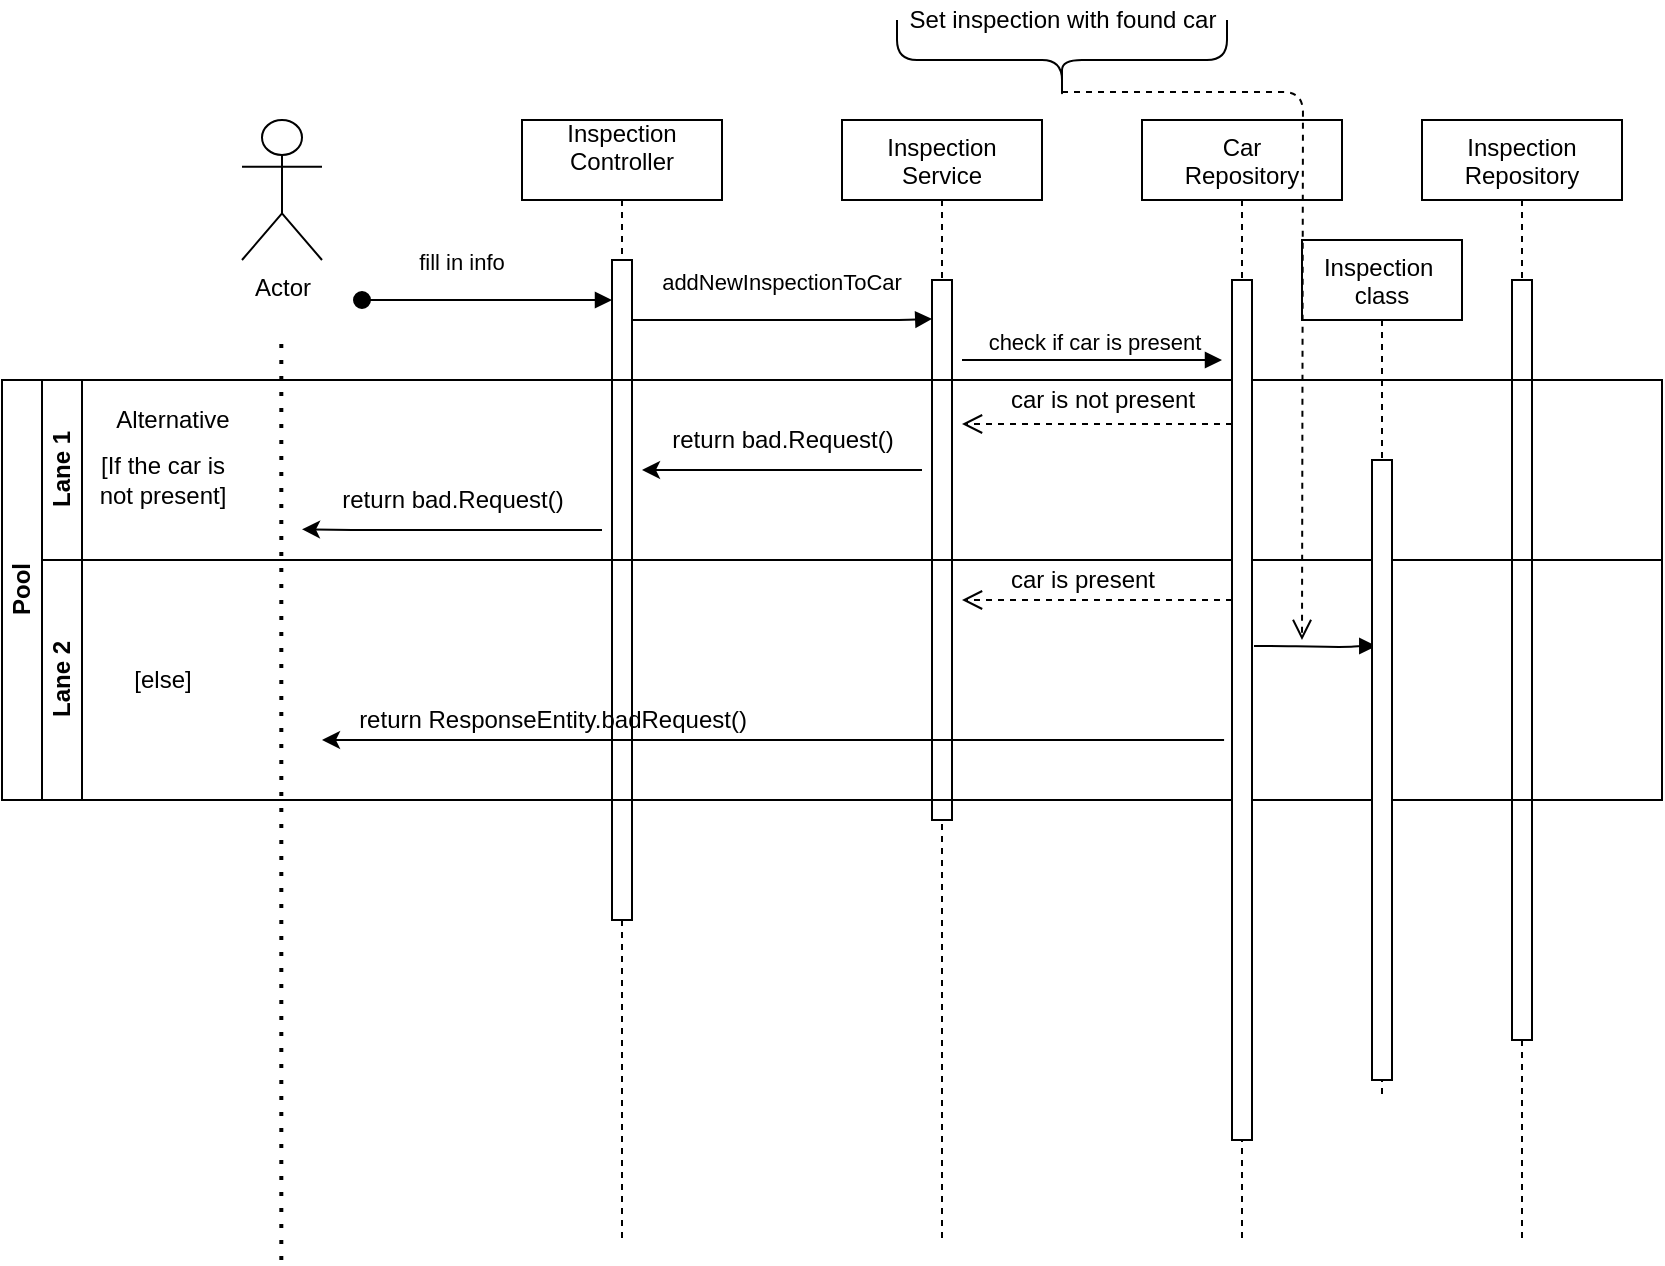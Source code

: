 <mxfile version="14.1.8" type="github">
  <diagram id="kgpKYQtTHZ0yAKxKKP6v" name="Page-1">
    <mxGraphModel dx="1149" dy="506" grid="1" gridSize="10" guides="1" tooltips="1" connect="1" arrows="1" fold="1" page="1" pageScale="1" pageWidth="850" pageHeight="1100" math="0" shadow="0">
      <root>
        <mxCell id="0" />
        <mxCell id="1" parent="0" />
        <mxCell id="3nuBFxr9cyL0pnOWT2aG-1" value="Inspection&#xa;Controller&#xa;" style="shape=umlLifeline;perimeter=lifelinePerimeter;container=1;collapsible=0;recursiveResize=0;rounded=0;shadow=0;strokeWidth=1;" parent="1" vertex="1">
          <mxGeometry x="270" y="80" width="100" height="560" as="geometry" />
        </mxCell>
        <mxCell id="3nuBFxr9cyL0pnOWT2aG-2" value="" style="points=[];perimeter=orthogonalPerimeter;rounded=0;shadow=0;strokeWidth=1;" parent="3nuBFxr9cyL0pnOWT2aG-1" vertex="1">
          <mxGeometry x="45" y="70" width="10" height="330" as="geometry" />
        </mxCell>
        <mxCell id="3nuBFxr9cyL0pnOWT2aG-3" value="fill in info" style="verticalAlign=bottom;startArrow=oval;endArrow=block;startSize=8;shadow=0;strokeWidth=1;" parent="3nuBFxr9cyL0pnOWT2aG-1" target="3nuBFxr9cyL0pnOWT2aG-2" edge="1">
          <mxGeometry x="-0.2" y="10" relative="1" as="geometry">
            <mxPoint x="-80" y="90" as="sourcePoint" />
            <mxPoint as="offset" />
            <Array as="points">
              <mxPoint y="90" />
            </Array>
          </mxGeometry>
        </mxCell>
        <mxCell id="3nuBFxr9cyL0pnOWT2aG-5" value="Inspection &#xa;Service" style="shape=umlLifeline;perimeter=lifelinePerimeter;container=1;collapsible=0;recursiveResize=0;rounded=0;shadow=0;strokeWidth=1;" parent="1" vertex="1">
          <mxGeometry x="430" y="80" width="100" height="560" as="geometry" />
        </mxCell>
        <mxCell id="3nuBFxr9cyL0pnOWT2aG-6" value="" style="points=[];perimeter=orthogonalPerimeter;rounded=0;shadow=0;strokeWidth=1;" parent="3nuBFxr9cyL0pnOWT2aG-5" vertex="1">
          <mxGeometry x="45" y="80" width="10" height="270" as="geometry" />
        </mxCell>
        <mxCell id="3nuBFxr9cyL0pnOWT2aG-8" value="addNewInspectionToCar" style="verticalAlign=bottom;endArrow=block;entryX=0.014;entryY=0.072;shadow=0;strokeWidth=1;entryDx=0;entryDy=0;entryPerimeter=0;" parent="1" source="3nuBFxr9cyL0pnOWT2aG-2" target="3nuBFxr9cyL0pnOWT2aG-6" edge="1">
          <mxGeometry x="-0.001" y="10" relative="1" as="geometry">
            <mxPoint x="275" y="160" as="sourcePoint" />
            <mxPoint as="offset" />
            <Array as="points">
              <mxPoint x="460" y="180" />
            </Array>
          </mxGeometry>
        </mxCell>
        <mxCell id="2JOJ4aaLV9Yn4x9uWiL0-1" value="Inspection &#xa;Repository" style="shape=umlLifeline;perimeter=lifelinePerimeter;container=1;collapsible=0;recursiveResize=0;rounded=0;shadow=0;strokeWidth=1;" parent="1" vertex="1">
          <mxGeometry x="720" y="80" width="100" height="560" as="geometry" />
        </mxCell>
        <mxCell id="2JOJ4aaLV9Yn4x9uWiL0-2" value="" style="points=[];perimeter=orthogonalPerimeter;rounded=0;shadow=0;strokeWidth=1;" parent="2JOJ4aaLV9Yn4x9uWiL0-1" vertex="1">
          <mxGeometry x="45" y="80" width="10" height="380" as="geometry" />
        </mxCell>
        <mxCell id="2JOJ4aaLV9Yn4x9uWiL0-5" value="Actor" style="shape=umlActor;verticalLabelPosition=bottom;verticalAlign=top;html=1;outlineConnect=0;" parent="1" vertex="1">
          <mxGeometry x="130" y="80" width="40" height="70" as="geometry" />
        </mxCell>
        <mxCell id="2JOJ4aaLV9Yn4x9uWiL0-7" value="check if car is present" style="verticalAlign=bottom;endArrow=block;shadow=0;strokeWidth=1;" parent="1" edge="1">
          <mxGeometry x="0.023" relative="1" as="geometry">
            <mxPoint x="490" y="200" as="sourcePoint" />
            <mxPoint x="620" y="200" as="targetPoint" />
            <mxPoint as="offset" />
          </mxGeometry>
        </mxCell>
        <mxCell id="2JOJ4aaLV9Yn4x9uWiL0-13" value="Pool" style="swimlane;html=1;childLayout=stackLayout;resizeParent=1;resizeParentMax=0;horizontal=0;startSize=20;horizontalStack=0;" parent="1" vertex="1">
          <mxGeometry x="10" y="210" width="830" height="210" as="geometry" />
        </mxCell>
        <mxCell id="2JOJ4aaLV9Yn4x9uWiL0-14" value="Lane 1" style="swimlane;html=1;startSize=20;horizontal=0;" parent="2JOJ4aaLV9Yn4x9uWiL0-13" vertex="1">
          <mxGeometry x="20" width="810" height="90" as="geometry" />
        </mxCell>
        <mxCell id="2JOJ4aaLV9Yn4x9uWiL0-8" value="" style="verticalAlign=bottom;endArrow=open;dashed=1;endSize=8;shadow=0;strokeWidth=1;" parent="2JOJ4aaLV9Yn4x9uWiL0-14" edge="1">
          <mxGeometry x="-0.001" y="-30" relative="1" as="geometry">
            <mxPoint x="460" y="22" as="targetPoint" />
            <mxPoint x="595" y="22" as="sourcePoint" />
            <mxPoint as="offset" />
            <Array as="points">
              <mxPoint x="570" y="22" />
              <mxPoint x="510" y="22" />
            </Array>
          </mxGeometry>
        </mxCell>
        <mxCell id="4lA5TDtg5gcMq6az2WFc-6" value="" style="endArrow=classic;html=1;" edge="1" parent="2JOJ4aaLV9Yn4x9uWiL0-14">
          <mxGeometry width="50" height="50" relative="1" as="geometry">
            <mxPoint x="280" y="75" as="sourcePoint" />
            <mxPoint x="130" y="74.66" as="targetPoint" />
            <Array as="points">
              <mxPoint x="155" y="75" />
            </Array>
          </mxGeometry>
        </mxCell>
        <mxCell id="4lA5TDtg5gcMq6az2WFc-9" value="" style="endArrow=classic;html=1;" edge="1" parent="2JOJ4aaLV9Yn4x9uWiL0-14">
          <mxGeometry width="50" height="50" relative="1" as="geometry">
            <mxPoint x="440.0" y="45.0" as="sourcePoint" />
            <mxPoint x="300" y="45" as="targetPoint" />
            <Array as="points">
              <mxPoint x="315" y="45.0" />
            </Array>
          </mxGeometry>
        </mxCell>
        <mxCell id="4lA5TDtg5gcMq6az2WFc-14" value="return bad.Request()" style="text;html=1;align=center;verticalAlign=middle;resizable=0;points=[];autosize=1;" vertex="1" parent="2JOJ4aaLV9Yn4x9uWiL0-14">
          <mxGeometry x="140" y="50" width="130" height="20" as="geometry" />
        </mxCell>
        <mxCell id="4lA5TDtg5gcMq6az2WFc-15" value="Alternative" style="text;html=1;align=center;verticalAlign=middle;resizable=0;points=[];autosize=1;" vertex="1" parent="2JOJ4aaLV9Yn4x9uWiL0-14">
          <mxGeometry x="30" y="10" width="70" height="20" as="geometry" />
        </mxCell>
        <mxCell id="2JOJ4aaLV9Yn4x9uWiL0-15" value="Lane 2" style="swimlane;html=1;startSize=20;horizontal=0;" parent="2JOJ4aaLV9Yn4x9uWiL0-13" vertex="1">
          <mxGeometry x="20" y="90" width="810" height="120" as="geometry" />
        </mxCell>
        <mxCell id="2JOJ4aaLV9Yn4x9uWiL0-27" value="" style="endArrow=classic;html=1;exitX=0.982;exitY=1.028;exitDx=0;exitDy=0;exitPerimeter=0;" parent="2JOJ4aaLV9Yn4x9uWiL0-15" edge="1">
          <mxGeometry width="50" height="50" relative="1" as="geometry">
            <mxPoint x="591.04" y="90" as="sourcePoint" />
            <mxPoint x="140" y="90" as="targetPoint" />
          </mxGeometry>
        </mxCell>
        <mxCell id="2JOJ4aaLV9Yn4x9uWiL0-28" value="return ResponseEntity.badRequest()" style="text;html=1;align=center;verticalAlign=middle;resizable=0;points=[];autosize=1;" parent="2JOJ4aaLV9Yn4x9uWiL0-15" vertex="1">
          <mxGeometry x="150" y="70" width="210" height="20" as="geometry" />
        </mxCell>
        <mxCell id="4lA5TDtg5gcMq6az2WFc-22" value="[else]" style="text;html=1;align=center;verticalAlign=middle;resizable=0;points=[];autosize=1;" vertex="1" parent="2JOJ4aaLV9Yn4x9uWiL0-15">
          <mxGeometry x="40" y="50" width="40" height="20" as="geometry" />
        </mxCell>
        <mxCell id="4lA5TDtg5gcMq6az2WFc-26" value="" style="verticalAlign=bottom;endArrow=open;dashed=1;endSize=8;shadow=0;strokeWidth=1;" edge="1" parent="2JOJ4aaLV9Yn4x9uWiL0-15">
          <mxGeometry x="-0.001" y="-30" relative="1" as="geometry">
            <mxPoint x="460.0" y="20" as="targetPoint" />
            <mxPoint x="595.0" y="20" as="sourcePoint" />
            <mxPoint as="offset" />
            <Array as="points">
              <mxPoint x="570" y="20" />
              <mxPoint x="510" y="20" />
            </Array>
          </mxGeometry>
        </mxCell>
        <mxCell id="4lA5TDtg5gcMq6az2WFc-30" value="" style="verticalAlign=bottom;endArrow=block;entryX=0.014;entryY=0.072;shadow=0;strokeWidth=1;entryDx=0;entryDy=0;entryPerimeter=0;" edge="1" parent="2JOJ4aaLV9Yn4x9uWiL0-15">
          <mxGeometry x="-0.001" y="10" relative="1" as="geometry">
            <mxPoint x="606" y="43" as="sourcePoint" />
            <mxPoint as="offset" />
            <mxPoint x="667.14" y="43.0" as="targetPoint" />
            <Array as="points">
              <mxPoint x="617" y="43" />
              <mxPoint x="652" y="43.56" />
              <mxPoint x="660" y="43" />
            </Array>
          </mxGeometry>
        </mxCell>
        <mxCell id="4lA5TDtg5gcMq6az2WFc-3" value="Car &#xa;Repository" style="shape=umlLifeline;perimeter=lifelinePerimeter;container=1;collapsible=0;recursiveResize=0;rounded=0;shadow=0;strokeWidth=1;" vertex="1" parent="1">
          <mxGeometry x="580" y="80" width="100" height="560" as="geometry" />
        </mxCell>
        <mxCell id="4lA5TDtg5gcMq6az2WFc-4" value="" style="points=[];perimeter=orthogonalPerimeter;rounded=0;shadow=0;strokeWidth=1;" vertex="1" parent="4lA5TDtg5gcMq6az2WFc-3">
          <mxGeometry x="45" y="80" width="10" height="430" as="geometry" />
        </mxCell>
        <mxCell id="4lA5TDtg5gcMq6az2WFc-7" value="" style="endArrow=none;dashed=1;html=1;dashPattern=1 3;strokeWidth=2;" edge="1" parent="1">
          <mxGeometry width="50" height="50" relative="1" as="geometry">
            <mxPoint x="149.66" y="650" as="sourcePoint" />
            <mxPoint x="149.66" y="190" as="targetPoint" />
          </mxGeometry>
        </mxCell>
        <mxCell id="4lA5TDtg5gcMq6az2WFc-11" value="return bad.Request()" style="text;html=1;align=center;verticalAlign=middle;resizable=0;points=[];autosize=1;" vertex="1" parent="1">
          <mxGeometry x="335" y="230" width="130" height="20" as="geometry" />
        </mxCell>
        <mxCell id="4lA5TDtg5gcMq6az2WFc-12" value="&lt;span style=&quot;color: rgba(0 , 0 , 0 , 0) ; font-family: monospace ; font-size: 0px&quot;&gt;re&lt;/span&gt;" style="text;html=1;align=center;verticalAlign=middle;resizable=0;points=[];autosize=1;" vertex="1" parent="1">
          <mxGeometry x="230" y="260" width="20" height="20" as="geometry" />
        </mxCell>
        <mxCell id="4lA5TDtg5gcMq6az2WFc-21" value="[If the car is &lt;br&gt;not present]" style="text;html=1;align=center;verticalAlign=middle;resizable=0;points=[];autosize=1;" vertex="1" parent="1">
          <mxGeometry x="50" y="245" width="80" height="30" as="geometry" />
        </mxCell>
        <mxCell id="4lA5TDtg5gcMq6az2WFc-23" value="Inspection &#xa;class" style="shape=umlLifeline;perimeter=lifelinePerimeter;container=1;collapsible=0;recursiveResize=0;rounded=0;shadow=0;strokeWidth=1;" vertex="1" parent="1">
          <mxGeometry x="660" y="140" width="80" height="430" as="geometry" />
        </mxCell>
        <mxCell id="4lA5TDtg5gcMq6az2WFc-24" value="" style="points=[];perimeter=orthogonalPerimeter;rounded=0;shadow=0;strokeWidth=1;" vertex="1" parent="4lA5TDtg5gcMq6az2WFc-23">
          <mxGeometry x="35" y="110" width="10" height="310" as="geometry" />
        </mxCell>
        <mxCell id="4lA5TDtg5gcMq6az2WFc-25" value="car is not present" style="text;html=1;align=center;verticalAlign=middle;resizable=0;points=[];autosize=1;" vertex="1" parent="1">
          <mxGeometry x="505" y="210" width="110" height="20" as="geometry" />
        </mxCell>
        <mxCell id="4lA5TDtg5gcMq6az2WFc-27" value="car is present" style="text;html=1;align=center;verticalAlign=middle;resizable=0;points=[];autosize=1;" vertex="1" parent="1">
          <mxGeometry x="505" y="300" width="90" height="20" as="geometry" />
        </mxCell>
        <mxCell id="4lA5TDtg5gcMq6az2WFc-33" value="Set inspection with found car" style="text;html=1;align=center;verticalAlign=middle;resizable=0;points=[];autosize=1;" vertex="1" parent="1">
          <mxGeometry x="455" y="20" width="170" height="20" as="geometry" />
        </mxCell>
        <mxCell id="4lA5TDtg5gcMq6az2WFc-36" value="" style="shape=curlyBracket;whiteSpace=wrap;html=1;rounded=1;direction=north;" vertex="1" parent="1">
          <mxGeometry x="457.5" y="30" width="165" height="40" as="geometry" />
        </mxCell>
        <mxCell id="4lA5TDtg5gcMq6az2WFc-37" value="" style="verticalAlign=bottom;endArrow=open;dashed=1;endSize=8;shadow=0;strokeWidth=1;edgeStyle=orthogonalEdgeStyle;exitX=0.1;exitY=0.5;exitDx=0;exitDy=0;exitPerimeter=0;" edge="1" parent="1" source="4lA5TDtg5gcMq6az2WFc-36">
          <mxGeometry x="-0.001" y="-30" relative="1" as="geometry">
            <mxPoint x="660" y="340" as="targetPoint" />
            <mxPoint x="635.0" y="242" as="sourcePoint" />
            <mxPoint as="offset" />
          </mxGeometry>
        </mxCell>
      </root>
    </mxGraphModel>
  </diagram>
</mxfile>
